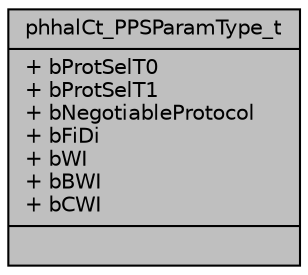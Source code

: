 digraph "phhalCt_PPSParamType_t"
{
  edge [fontname="Helvetica",fontsize="10",labelfontname="Helvetica",labelfontsize="10"];
  node [fontname="Helvetica",fontsize="10",shape=record];
  Node0 [label="{phhalCt_PPSParamType_t\n|+ bProtSelT0\l+ bProtSelT1\l+ bNegotiableProtocol\l+ bFiDi\l+ bWI\l+ bBWI\l+ bCWI\l|}",height=0.2,width=0.4,color="black", fillcolor="grey75", style="filled", fontcolor="black"];
}
